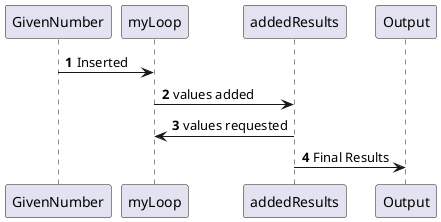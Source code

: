 @startuml
'https://plantuml.com/sequence-diagram

autonumber

GivenNumber -> myLoop: Inserted
myLoop -> addedResults: values added
myLoop <- addedResults: values requested

addedResults -> Output: Final Results

@enduml